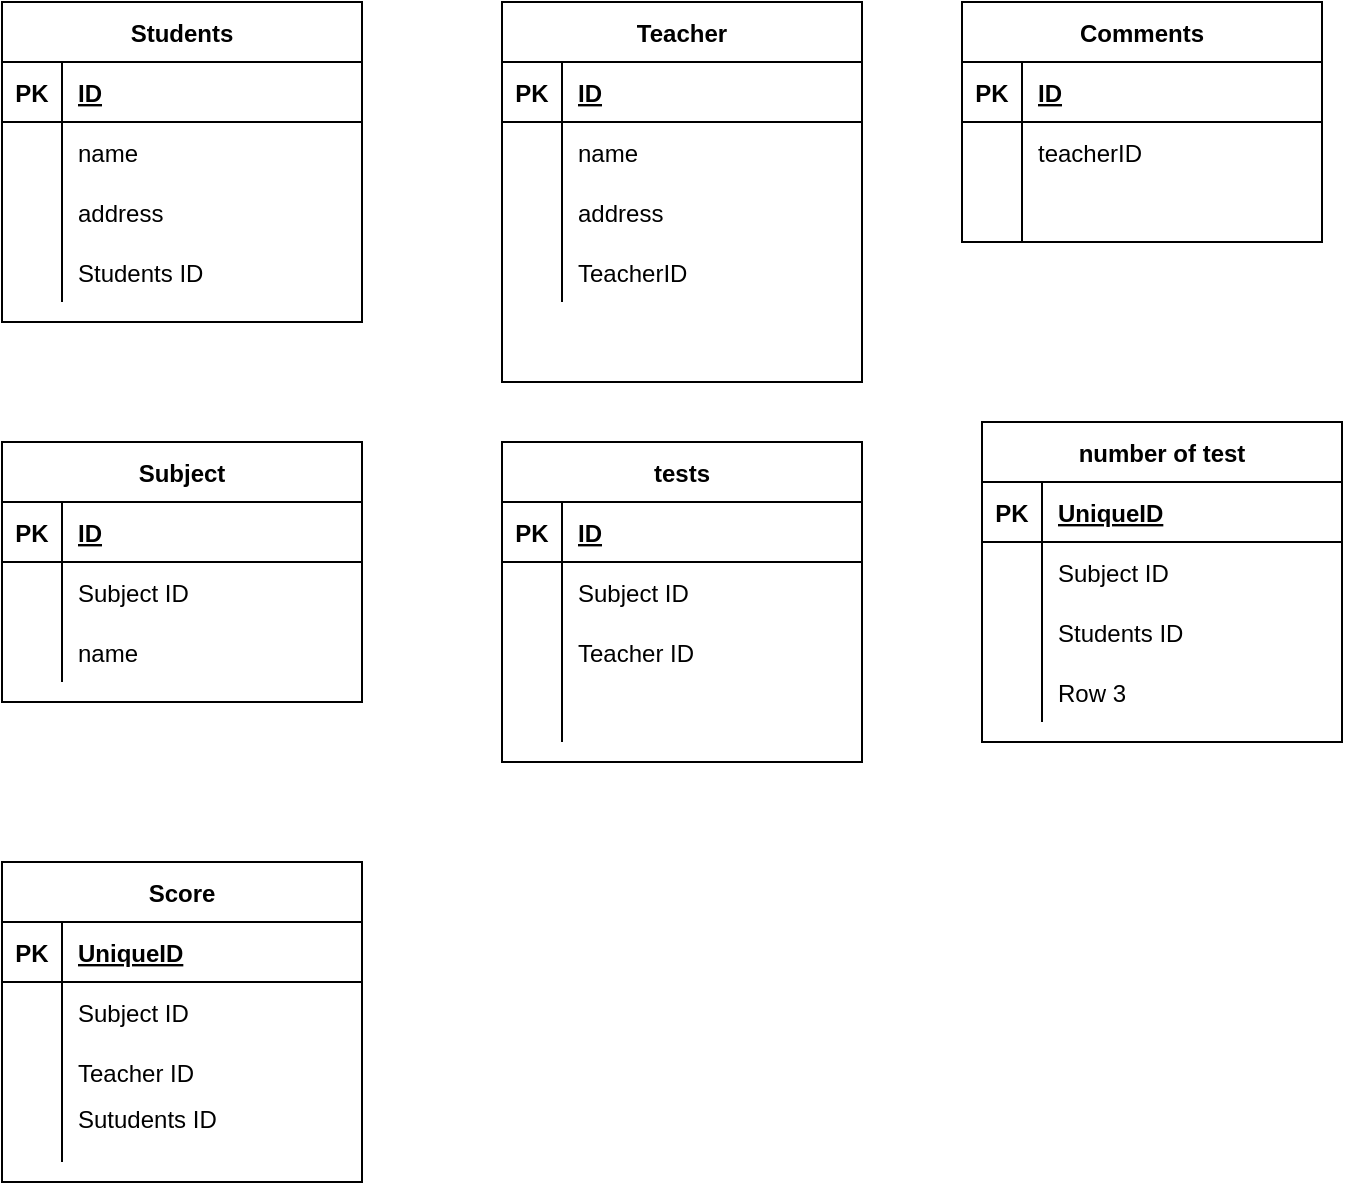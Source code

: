 <mxfile>
    <diagram id="0j1L4z6SkhJo532K58qa" name="ページ1">
        <mxGraphModel dx="728" dy="680" grid="1" gridSize="10" guides="1" tooltips="1" connect="1" arrows="1" fold="1" page="1" pageScale="1" pageWidth="827" pageHeight="1169" math="0" shadow="0">
            <root>
                <mxCell id="0"/>
                <mxCell id="1" parent="0"/>
                <mxCell id="2" value="&#10;Students&#10;" style="shape=table;startSize=30;container=1;collapsible=1;childLayout=tableLayout;fixedRows=1;rowLines=0;fontStyle=1;align=center;resizeLast=1;" vertex="1" parent="1">
                    <mxGeometry x="70" y="50" width="180" height="160" as="geometry"/>
                </mxCell>
                <mxCell id="3" value="" style="shape=partialRectangle;collapsible=0;dropTarget=0;pointerEvents=0;fillColor=none;top=0;left=0;bottom=1;right=0;points=[[0,0.5],[1,0.5]];portConstraint=eastwest;" vertex="1" parent="2">
                    <mxGeometry y="30" width="180" height="30" as="geometry"/>
                </mxCell>
                <mxCell id="4" value="PK" style="shape=partialRectangle;connectable=0;fillColor=none;top=0;left=0;bottom=0;right=0;fontStyle=1;overflow=hidden;" vertex="1" parent="3">
                    <mxGeometry width="30" height="30" as="geometry">
                        <mxRectangle width="30" height="30" as="alternateBounds"/>
                    </mxGeometry>
                </mxCell>
                <mxCell id="5" value="ID" style="shape=partialRectangle;connectable=0;fillColor=none;top=0;left=0;bottom=0;right=0;align=left;spacingLeft=6;fontStyle=5;overflow=hidden;" vertex="1" parent="3">
                    <mxGeometry x="30" width="150" height="30" as="geometry">
                        <mxRectangle width="150" height="30" as="alternateBounds"/>
                    </mxGeometry>
                </mxCell>
                <mxCell id="6" value="" style="shape=partialRectangle;collapsible=0;dropTarget=0;pointerEvents=0;fillColor=none;top=0;left=0;bottom=0;right=0;points=[[0,0.5],[1,0.5]];portConstraint=eastwest;" vertex="1" parent="2">
                    <mxGeometry y="60" width="180" height="30" as="geometry"/>
                </mxCell>
                <mxCell id="7" value="" style="shape=partialRectangle;connectable=0;fillColor=none;top=0;left=0;bottom=0;right=0;editable=1;overflow=hidden;" vertex="1" parent="6">
                    <mxGeometry width="30" height="30" as="geometry">
                        <mxRectangle width="30" height="30" as="alternateBounds"/>
                    </mxGeometry>
                </mxCell>
                <mxCell id="8" value="name" style="shape=partialRectangle;connectable=0;fillColor=none;top=0;left=0;bottom=0;right=0;align=left;spacingLeft=6;overflow=hidden;" vertex="1" parent="6">
                    <mxGeometry x="30" width="150" height="30" as="geometry">
                        <mxRectangle width="150" height="30" as="alternateBounds"/>
                    </mxGeometry>
                </mxCell>
                <mxCell id="9" value="" style="shape=partialRectangle;collapsible=0;dropTarget=0;pointerEvents=0;fillColor=none;top=0;left=0;bottom=0;right=0;points=[[0,0.5],[1,0.5]];portConstraint=eastwest;" vertex="1" parent="2">
                    <mxGeometry y="90" width="180" height="30" as="geometry"/>
                </mxCell>
                <mxCell id="10" value="" style="shape=partialRectangle;connectable=0;fillColor=none;top=0;left=0;bottom=0;right=0;editable=1;overflow=hidden;" vertex="1" parent="9">
                    <mxGeometry width="30" height="30" as="geometry">
                        <mxRectangle width="30" height="30" as="alternateBounds"/>
                    </mxGeometry>
                </mxCell>
                <mxCell id="11" value="address" style="shape=partialRectangle;connectable=0;fillColor=none;top=0;left=0;bottom=0;right=0;align=left;spacingLeft=6;overflow=hidden;" vertex="1" parent="9">
                    <mxGeometry x="30" width="150" height="30" as="geometry">
                        <mxRectangle width="150" height="30" as="alternateBounds"/>
                    </mxGeometry>
                </mxCell>
                <mxCell id="12" value="" style="shape=partialRectangle;collapsible=0;dropTarget=0;pointerEvents=0;fillColor=none;top=0;left=0;bottom=0;right=0;points=[[0,0.5],[1,0.5]];portConstraint=eastwest;" vertex="1" parent="2">
                    <mxGeometry y="120" width="180" height="30" as="geometry"/>
                </mxCell>
                <mxCell id="13" value="" style="shape=partialRectangle;connectable=0;fillColor=none;top=0;left=0;bottom=0;right=0;editable=1;overflow=hidden;" vertex="1" parent="12">
                    <mxGeometry width="30" height="30" as="geometry">
                        <mxRectangle width="30" height="30" as="alternateBounds"/>
                    </mxGeometry>
                </mxCell>
                <mxCell id="14" value="Students ID" style="shape=partialRectangle;connectable=0;fillColor=none;top=0;left=0;bottom=0;right=0;align=left;spacingLeft=6;overflow=hidden;" vertex="1" parent="12">
                    <mxGeometry x="30" width="150" height="30" as="geometry">
                        <mxRectangle width="150" height="30" as="alternateBounds"/>
                    </mxGeometry>
                </mxCell>
                <mxCell id="45" value="Teacher" style="shape=table;startSize=30;container=1;collapsible=1;childLayout=tableLayout;fixedRows=1;rowLines=0;fontStyle=1;align=center;resizeLast=1;" vertex="1" parent="1">
                    <mxGeometry x="320" y="50" width="180" height="190" as="geometry"/>
                </mxCell>
                <mxCell id="46" value="" style="shape=partialRectangle;collapsible=0;dropTarget=0;pointerEvents=0;fillColor=none;top=0;left=0;bottom=1;right=0;points=[[0,0.5],[1,0.5]];portConstraint=eastwest;" vertex="1" parent="45">
                    <mxGeometry y="30" width="180" height="30" as="geometry"/>
                </mxCell>
                <mxCell id="47" value="PK" style="shape=partialRectangle;connectable=0;fillColor=none;top=0;left=0;bottom=0;right=0;fontStyle=1;overflow=hidden;" vertex="1" parent="46">
                    <mxGeometry width="30" height="30" as="geometry">
                        <mxRectangle width="30" height="30" as="alternateBounds"/>
                    </mxGeometry>
                </mxCell>
                <mxCell id="48" value="ID" style="shape=partialRectangle;connectable=0;fillColor=none;top=0;left=0;bottom=0;right=0;align=left;spacingLeft=6;fontStyle=5;overflow=hidden;" vertex="1" parent="46">
                    <mxGeometry x="30" width="150" height="30" as="geometry">
                        <mxRectangle width="150" height="30" as="alternateBounds"/>
                    </mxGeometry>
                </mxCell>
                <mxCell id="49" value="" style="shape=partialRectangle;collapsible=0;dropTarget=0;pointerEvents=0;fillColor=none;top=0;left=0;bottom=0;right=0;points=[[0,0.5],[1,0.5]];portConstraint=eastwest;" vertex="1" parent="45">
                    <mxGeometry y="60" width="180" height="30" as="geometry"/>
                </mxCell>
                <mxCell id="50" value="" style="shape=partialRectangle;connectable=0;fillColor=none;top=0;left=0;bottom=0;right=0;editable=1;overflow=hidden;" vertex="1" parent="49">
                    <mxGeometry width="30" height="30" as="geometry">
                        <mxRectangle width="30" height="30" as="alternateBounds"/>
                    </mxGeometry>
                </mxCell>
                <mxCell id="51" value="name" style="shape=partialRectangle;connectable=0;fillColor=none;top=0;left=0;bottom=0;right=0;align=left;spacingLeft=6;overflow=hidden;" vertex="1" parent="49">
                    <mxGeometry x="30" width="150" height="30" as="geometry">
                        <mxRectangle width="150" height="30" as="alternateBounds"/>
                    </mxGeometry>
                </mxCell>
                <mxCell id="52" value="" style="shape=partialRectangle;collapsible=0;dropTarget=0;pointerEvents=0;fillColor=none;top=0;left=0;bottom=0;right=0;points=[[0,0.5],[1,0.5]];portConstraint=eastwest;" vertex="1" parent="45">
                    <mxGeometry y="90" width="180" height="30" as="geometry"/>
                </mxCell>
                <mxCell id="53" value="" style="shape=partialRectangle;connectable=0;fillColor=none;top=0;left=0;bottom=0;right=0;editable=1;overflow=hidden;" vertex="1" parent="52">
                    <mxGeometry width="30" height="30" as="geometry">
                        <mxRectangle width="30" height="30" as="alternateBounds"/>
                    </mxGeometry>
                </mxCell>
                <mxCell id="54" value="address" style="shape=partialRectangle;connectable=0;fillColor=none;top=0;left=0;bottom=0;right=0;align=left;spacingLeft=6;overflow=hidden;" vertex="1" parent="52">
                    <mxGeometry x="30" width="150" height="30" as="geometry">
                        <mxRectangle width="150" height="30" as="alternateBounds"/>
                    </mxGeometry>
                </mxCell>
                <mxCell id="55" value="" style="shape=partialRectangle;collapsible=0;dropTarget=0;pointerEvents=0;fillColor=none;top=0;left=0;bottom=0;right=0;points=[[0,0.5],[1,0.5]];portConstraint=eastwest;" vertex="1" parent="45">
                    <mxGeometry y="120" width="180" height="30" as="geometry"/>
                </mxCell>
                <mxCell id="56" value="" style="shape=partialRectangle;connectable=0;fillColor=none;top=0;left=0;bottom=0;right=0;editable=1;overflow=hidden;" vertex="1" parent="55">
                    <mxGeometry width="30" height="30" as="geometry">
                        <mxRectangle width="30" height="30" as="alternateBounds"/>
                    </mxGeometry>
                </mxCell>
                <mxCell id="57" value="TeacherID" style="shape=partialRectangle;connectable=0;fillColor=none;top=0;left=0;bottom=0;right=0;align=left;spacingLeft=6;overflow=hidden;" vertex="1" parent="55">
                    <mxGeometry x="30" width="150" height="30" as="geometry">
                        <mxRectangle width="150" height="30" as="alternateBounds"/>
                    </mxGeometry>
                </mxCell>
                <mxCell id="58" value="Subject" style="shape=table;startSize=30;container=1;collapsible=1;childLayout=tableLayout;fixedRows=1;rowLines=0;fontStyle=1;align=center;resizeLast=1;" vertex="1" parent="1">
                    <mxGeometry x="70" y="270" width="180" height="130" as="geometry"/>
                </mxCell>
                <mxCell id="59" value="" style="shape=partialRectangle;collapsible=0;dropTarget=0;pointerEvents=0;fillColor=none;top=0;left=0;bottom=1;right=0;points=[[0,0.5],[1,0.5]];portConstraint=eastwest;" vertex="1" parent="58">
                    <mxGeometry y="30" width="180" height="30" as="geometry"/>
                </mxCell>
                <mxCell id="60" value="PK" style="shape=partialRectangle;connectable=0;fillColor=none;top=0;left=0;bottom=0;right=0;fontStyle=1;overflow=hidden;" vertex="1" parent="59">
                    <mxGeometry width="30" height="30" as="geometry">
                        <mxRectangle width="30" height="30" as="alternateBounds"/>
                    </mxGeometry>
                </mxCell>
                <mxCell id="61" value="ID" style="shape=partialRectangle;connectable=0;fillColor=none;top=0;left=0;bottom=0;right=0;align=left;spacingLeft=6;fontStyle=5;overflow=hidden;" vertex="1" parent="59">
                    <mxGeometry x="30" width="150" height="30" as="geometry">
                        <mxRectangle width="150" height="30" as="alternateBounds"/>
                    </mxGeometry>
                </mxCell>
                <mxCell id="62" value="" style="shape=partialRectangle;collapsible=0;dropTarget=0;pointerEvents=0;fillColor=none;top=0;left=0;bottom=0;right=0;points=[[0,0.5],[1,0.5]];portConstraint=eastwest;" vertex="1" parent="58">
                    <mxGeometry y="60" width="180" height="30" as="geometry"/>
                </mxCell>
                <mxCell id="63" value="" style="shape=partialRectangle;connectable=0;fillColor=none;top=0;left=0;bottom=0;right=0;editable=1;overflow=hidden;" vertex="1" parent="62">
                    <mxGeometry width="30" height="30" as="geometry">
                        <mxRectangle width="30" height="30" as="alternateBounds"/>
                    </mxGeometry>
                </mxCell>
                <mxCell id="64" value="Subject ID" style="shape=partialRectangle;connectable=0;fillColor=none;top=0;left=0;bottom=0;right=0;align=left;spacingLeft=6;overflow=hidden;" vertex="1" parent="62">
                    <mxGeometry x="30" width="150" height="30" as="geometry">
                        <mxRectangle width="150" height="30" as="alternateBounds"/>
                    </mxGeometry>
                </mxCell>
                <mxCell id="65" value="" style="shape=partialRectangle;collapsible=0;dropTarget=0;pointerEvents=0;fillColor=none;top=0;left=0;bottom=0;right=0;points=[[0,0.5],[1,0.5]];portConstraint=eastwest;" vertex="1" parent="58">
                    <mxGeometry y="90" width="180" height="30" as="geometry"/>
                </mxCell>
                <mxCell id="66" value="" style="shape=partialRectangle;connectable=0;fillColor=none;top=0;left=0;bottom=0;right=0;editable=1;overflow=hidden;" vertex="1" parent="65">
                    <mxGeometry width="30" height="30" as="geometry">
                        <mxRectangle width="30" height="30" as="alternateBounds"/>
                    </mxGeometry>
                </mxCell>
                <mxCell id="67" value="name" style="shape=partialRectangle;connectable=0;fillColor=none;top=0;left=0;bottom=0;right=0;align=left;spacingLeft=6;overflow=hidden;" vertex="1" parent="65">
                    <mxGeometry x="30" width="150" height="30" as="geometry">
                        <mxRectangle width="150" height="30" as="alternateBounds"/>
                    </mxGeometry>
                </mxCell>
                <mxCell id="84" value="tests" style="shape=table;startSize=30;container=1;collapsible=1;childLayout=tableLayout;fixedRows=1;rowLines=0;fontStyle=1;align=center;resizeLast=1;" vertex="1" parent="1">
                    <mxGeometry x="320" y="270" width="180" height="160" as="geometry"/>
                </mxCell>
                <mxCell id="85" value="" style="shape=partialRectangle;collapsible=0;dropTarget=0;pointerEvents=0;fillColor=none;top=0;left=0;bottom=1;right=0;points=[[0,0.5],[1,0.5]];portConstraint=eastwest;" vertex="1" parent="84">
                    <mxGeometry y="30" width="180" height="30" as="geometry"/>
                </mxCell>
                <mxCell id="86" value="PK" style="shape=partialRectangle;connectable=0;fillColor=none;top=0;left=0;bottom=0;right=0;fontStyle=1;overflow=hidden;" vertex="1" parent="85">
                    <mxGeometry width="30" height="30" as="geometry">
                        <mxRectangle width="30" height="30" as="alternateBounds"/>
                    </mxGeometry>
                </mxCell>
                <mxCell id="87" value="ID" style="shape=partialRectangle;connectable=0;fillColor=none;top=0;left=0;bottom=0;right=0;align=left;spacingLeft=6;fontStyle=5;overflow=hidden;" vertex="1" parent="85">
                    <mxGeometry x="30" width="150" height="30" as="geometry">
                        <mxRectangle width="150" height="30" as="alternateBounds"/>
                    </mxGeometry>
                </mxCell>
                <mxCell id="88" value="" style="shape=partialRectangle;collapsible=0;dropTarget=0;pointerEvents=0;fillColor=none;top=0;left=0;bottom=0;right=0;points=[[0,0.5],[1,0.5]];portConstraint=eastwest;" vertex="1" parent="84">
                    <mxGeometry y="60" width="180" height="30" as="geometry"/>
                </mxCell>
                <mxCell id="89" value="" style="shape=partialRectangle;connectable=0;fillColor=none;top=0;left=0;bottom=0;right=0;editable=1;overflow=hidden;" vertex="1" parent="88">
                    <mxGeometry width="30" height="30" as="geometry">
                        <mxRectangle width="30" height="30" as="alternateBounds"/>
                    </mxGeometry>
                </mxCell>
                <mxCell id="90" value="Subject ID" style="shape=partialRectangle;connectable=0;fillColor=none;top=0;left=0;bottom=0;right=0;align=left;spacingLeft=6;overflow=hidden;" vertex="1" parent="88">
                    <mxGeometry x="30" width="150" height="30" as="geometry">
                        <mxRectangle width="150" height="30" as="alternateBounds"/>
                    </mxGeometry>
                </mxCell>
                <mxCell id="91" value="" style="shape=partialRectangle;collapsible=0;dropTarget=0;pointerEvents=0;fillColor=none;top=0;left=0;bottom=0;right=0;points=[[0,0.5],[1,0.5]];portConstraint=eastwest;" vertex="1" parent="84">
                    <mxGeometry y="90" width="180" height="30" as="geometry"/>
                </mxCell>
                <mxCell id="92" value="" style="shape=partialRectangle;connectable=0;fillColor=none;top=0;left=0;bottom=0;right=0;editable=1;overflow=hidden;" vertex="1" parent="91">
                    <mxGeometry width="30" height="30" as="geometry">
                        <mxRectangle width="30" height="30" as="alternateBounds"/>
                    </mxGeometry>
                </mxCell>
                <mxCell id="93" value="Teacher ID" style="shape=partialRectangle;connectable=0;fillColor=none;top=0;left=0;bottom=0;right=0;align=left;spacingLeft=6;overflow=hidden;" vertex="1" parent="91">
                    <mxGeometry x="30" width="150" height="30" as="geometry">
                        <mxRectangle width="150" height="30" as="alternateBounds"/>
                    </mxGeometry>
                </mxCell>
                <mxCell id="94" value="" style="shape=partialRectangle;collapsible=0;dropTarget=0;pointerEvents=0;fillColor=none;top=0;left=0;bottom=0;right=0;points=[[0,0.5],[1,0.5]];portConstraint=eastwest;" vertex="1" parent="84">
                    <mxGeometry y="120" width="180" height="30" as="geometry"/>
                </mxCell>
                <mxCell id="95" value="" style="shape=partialRectangle;connectable=0;fillColor=none;top=0;left=0;bottom=0;right=0;editable=1;overflow=hidden;" vertex="1" parent="94">
                    <mxGeometry width="30" height="30" as="geometry">
                        <mxRectangle width="30" height="30" as="alternateBounds"/>
                    </mxGeometry>
                </mxCell>
                <mxCell id="96" value="" style="shape=partialRectangle;connectable=0;fillColor=none;top=0;left=0;bottom=0;right=0;align=left;spacingLeft=6;overflow=hidden;" vertex="1" parent="94">
                    <mxGeometry x="30" width="150" height="30" as="geometry">
                        <mxRectangle width="150" height="30" as="alternateBounds"/>
                    </mxGeometry>
                </mxCell>
                <mxCell id="97" value="Comments" style="shape=table;startSize=30;container=1;collapsible=1;childLayout=tableLayout;fixedRows=1;rowLines=0;fontStyle=1;align=center;resizeLast=1;" vertex="1" parent="1">
                    <mxGeometry x="550" y="50" width="180" height="120" as="geometry"/>
                </mxCell>
                <mxCell id="98" value="" style="shape=partialRectangle;collapsible=0;dropTarget=0;pointerEvents=0;fillColor=none;top=0;left=0;bottom=1;right=0;points=[[0,0.5],[1,0.5]];portConstraint=eastwest;" vertex="1" parent="97">
                    <mxGeometry y="30" width="180" height="30" as="geometry"/>
                </mxCell>
                <mxCell id="99" value="PK" style="shape=partialRectangle;connectable=0;fillColor=none;top=0;left=0;bottom=0;right=0;fontStyle=1;overflow=hidden;" vertex="1" parent="98">
                    <mxGeometry width="30" height="30" as="geometry">
                        <mxRectangle width="30" height="30" as="alternateBounds"/>
                    </mxGeometry>
                </mxCell>
                <mxCell id="100" value="ID" style="shape=partialRectangle;connectable=0;fillColor=none;top=0;left=0;bottom=0;right=0;align=left;spacingLeft=6;fontStyle=5;overflow=hidden;" vertex="1" parent="98">
                    <mxGeometry x="30" width="150" height="30" as="geometry">
                        <mxRectangle width="150" height="30" as="alternateBounds"/>
                    </mxGeometry>
                </mxCell>
                <mxCell id="101" value="" style="shape=partialRectangle;collapsible=0;dropTarget=0;pointerEvents=0;fillColor=none;top=0;left=0;bottom=0;right=0;points=[[0,0.5],[1,0.5]];portConstraint=eastwest;" vertex="1" parent="97">
                    <mxGeometry y="60" width="180" height="30" as="geometry"/>
                </mxCell>
                <mxCell id="102" value="" style="shape=partialRectangle;connectable=0;fillColor=none;top=0;left=0;bottom=0;right=0;editable=1;overflow=hidden;" vertex="1" parent="101">
                    <mxGeometry width="30" height="30" as="geometry">
                        <mxRectangle width="30" height="30" as="alternateBounds"/>
                    </mxGeometry>
                </mxCell>
                <mxCell id="103" value="teacherID" style="shape=partialRectangle;connectable=0;fillColor=none;top=0;left=0;bottom=0;right=0;align=left;spacingLeft=6;overflow=hidden;" vertex="1" parent="101">
                    <mxGeometry x="30" width="150" height="30" as="geometry">
                        <mxRectangle width="150" height="30" as="alternateBounds"/>
                    </mxGeometry>
                </mxCell>
                <mxCell id="104" value="" style="shape=partialRectangle;collapsible=0;dropTarget=0;pointerEvents=0;fillColor=none;top=0;left=0;bottom=0;right=0;points=[[0,0.5],[1,0.5]];portConstraint=eastwest;" vertex="1" parent="97">
                    <mxGeometry y="90" width="180" height="30" as="geometry"/>
                </mxCell>
                <mxCell id="105" value="" style="shape=partialRectangle;connectable=0;fillColor=none;top=0;left=0;bottom=0;right=0;editable=1;overflow=hidden;" vertex="1" parent="104">
                    <mxGeometry width="30" height="30" as="geometry">
                        <mxRectangle width="30" height="30" as="alternateBounds"/>
                    </mxGeometry>
                </mxCell>
                <mxCell id="106" value="" style="shape=partialRectangle;connectable=0;fillColor=none;top=0;left=0;bottom=0;right=0;align=left;spacingLeft=6;overflow=hidden;" vertex="1" parent="104">
                    <mxGeometry x="30" width="150" height="30" as="geometry">
                        <mxRectangle width="150" height="30" as="alternateBounds"/>
                    </mxGeometry>
                </mxCell>
                <mxCell id="110" value="number of test" style="shape=table;startSize=30;container=1;collapsible=1;childLayout=tableLayout;fixedRows=1;rowLines=0;fontStyle=1;align=center;resizeLast=1;" vertex="1" parent="1">
                    <mxGeometry x="560" y="260" width="180" height="160" as="geometry"/>
                </mxCell>
                <mxCell id="111" value="" style="shape=partialRectangle;collapsible=0;dropTarget=0;pointerEvents=0;fillColor=none;top=0;left=0;bottom=1;right=0;points=[[0,0.5],[1,0.5]];portConstraint=eastwest;" vertex="1" parent="110">
                    <mxGeometry y="30" width="180" height="30" as="geometry"/>
                </mxCell>
                <mxCell id="112" value="PK" style="shape=partialRectangle;connectable=0;fillColor=none;top=0;left=0;bottom=0;right=0;fontStyle=1;overflow=hidden;" vertex="1" parent="111">
                    <mxGeometry width="30" height="30" as="geometry">
                        <mxRectangle width="30" height="30" as="alternateBounds"/>
                    </mxGeometry>
                </mxCell>
                <mxCell id="113" value="UniqueID" style="shape=partialRectangle;connectable=0;fillColor=none;top=0;left=0;bottom=0;right=0;align=left;spacingLeft=6;fontStyle=5;overflow=hidden;" vertex="1" parent="111">
                    <mxGeometry x="30" width="150" height="30" as="geometry">
                        <mxRectangle width="150" height="30" as="alternateBounds"/>
                    </mxGeometry>
                </mxCell>
                <mxCell id="114" value="" style="shape=partialRectangle;collapsible=0;dropTarget=0;pointerEvents=0;fillColor=none;top=0;left=0;bottom=0;right=0;points=[[0,0.5],[1,0.5]];portConstraint=eastwest;" vertex="1" parent="110">
                    <mxGeometry y="60" width="180" height="30" as="geometry"/>
                </mxCell>
                <mxCell id="115" value="" style="shape=partialRectangle;connectable=0;fillColor=none;top=0;left=0;bottom=0;right=0;editable=1;overflow=hidden;" vertex="1" parent="114">
                    <mxGeometry width="30" height="30" as="geometry">
                        <mxRectangle width="30" height="30" as="alternateBounds"/>
                    </mxGeometry>
                </mxCell>
                <mxCell id="116" value="Subject ID" style="shape=partialRectangle;connectable=0;fillColor=none;top=0;left=0;bottom=0;right=0;align=left;spacingLeft=6;overflow=hidden;" vertex="1" parent="114">
                    <mxGeometry x="30" width="150" height="30" as="geometry">
                        <mxRectangle width="150" height="30" as="alternateBounds"/>
                    </mxGeometry>
                </mxCell>
                <mxCell id="117" value="" style="shape=partialRectangle;collapsible=0;dropTarget=0;pointerEvents=0;fillColor=none;top=0;left=0;bottom=0;right=0;points=[[0,0.5],[1,0.5]];portConstraint=eastwest;" vertex="1" parent="110">
                    <mxGeometry y="90" width="180" height="30" as="geometry"/>
                </mxCell>
                <mxCell id="118" value="" style="shape=partialRectangle;connectable=0;fillColor=none;top=0;left=0;bottom=0;right=0;editable=1;overflow=hidden;" vertex="1" parent="117">
                    <mxGeometry width="30" height="30" as="geometry">
                        <mxRectangle width="30" height="30" as="alternateBounds"/>
                    </mxGeometry>
                </mxCell>
                <mxCell id="119" value="Students ID" style="shape=partialRectangle;connectable=0;fillColor=none;top=0;left=0;bottom=0;right=0;align=left;spacingLeft=6;overflow=hidden;" vertex="1" parent="117">
                    <mxGeometry x="30" width="150" height="30" as="geometry">
                        <mxRectangle width="150" height="30" as="alternateBounds"/>
                    </mxGeometry>
                </mxCell>
                <mxCell id="120" value="" style="shape=partialRectangle;collapsible=0;dropTarget=0;pointerEvents=0;fillColor=none;top=0;left=0;bottom=0;right=0;points=[[0,0.5],[1,0.5]];portConstraint=eastwest;" vertex="1" parent="110">
                    <mxGeometry y="120" width="180" height="30" as="geometry"/>
                </mxCell>
                <mxCell id="121" value="" style="shape=partialRectangle;connectable=0;fillColor=none;top=0;left=0;bottom=0;right=0;editable=1;overflow=hidden;" vertex="1" parent="120">
                    <mxGeometry width="30" height="30" as="geometry">
                        <mxRectangle width="30" height="30" as="alternateBounds"/>
                    </mxGeometry>
                </mxCell>
                <mxCell id="122" value="Row 3" style="shape=partialRectangle;connectable=0;fillColor=none;top=0;left=0;bottom=0;right=0;align=left;spacingLeft=6;overflow=hidden;" vertex="1" parent="120">
                    <mxGeometry x="30" width="150" height="30" as="geometry">
                        <mxRectangle width="150" height="30" as="alternateBounds"/>
                    </mxGeometry>
                </mxCell>
                <mxCell id="123" value="Score" style="shape=table;startSize=30;container=1;collapsible=1;childLayout=tableLayout;fixedRows=1;rowLines=0;fontStyle=1;align=center;resizeLast=1;" vertex="1" parent="1">
                    <mxGeometry x="70" y="480" width="180" height="160" as="geometry"/>
                </mxCell>
                <mxCell id="124" value="" style="shape=partialRectangle;collapsible=0;dropTarget=0;pointerEvents=0;fillColor=none;top=0;left=0;bottom=1;right=0;points=[[0,0.5],[1,0.5]];portConstraint=eastwest;" vertex="1" parent="123">
                    <mxGeometry y="30" width="180" height="30" as="geometry"/>
                </mxCell>
                <mxCell id="125" value="PK" style="shape=partialRectangle;connectable=0;fillColor=none;top=0;left=0;bottom=0;right=0;fontStyle=1;overflow=hidden;" vertex="1" parent="124">
                    <mxGeometry width="30" height="30" as="geometry">
                        <mxRectangle width="30" height="30" as="alternateBounds"/>
                    </mxGeometry>
                </mxCell>
                <mxCell id="126" value="UniqueID" style="shape=partialRectangle;connectable=0;fillColor=none;top=0;left=0;bottom=0;right=0;align=left;spacingLeft=6;fontStyle=5;overflow=hidden;" vertex="1" parent="124">
                    <mxGeometry x="30" width="150" height="30" as="geometry">
                        <mxRectangle width="150" height="30" as="alternateBounds"/>
                    </mxGeometry>
                </mxCell>
                <mxCell id="127" value="" style="shape=partialRectangle;collapsible=0;dropTarget=0;pointerEvents=0;fillColor=none;top=0;left=0;bottom=0;right=0;points=[[0,0.5],[1,0.5]];portConstraint=eastwest;" vertex="1" parent="123">
                    <mxGeometry y="60" width="180" height="30" as="geometry"/>
                </mxCell>
                <mxCell id="128" value="" style="shape=partialRectangle;connectable=0;fillColor=none;top=0;left=0;bottom=0;right=0;editable=1;overflow=hidden;" vertex="1" parent="127">
                    <mxGeometry width="30" height="30" as="geometry">
                        <mxRectangle width="30" height="30" as="alternateBounds"/>
                    </mxGeometry>
                </mxCell>
                <mxCell id="129" value="Subject ID" style="shape=partialRectangle;connectable=0;fillColor=none;top=0;left=0;bottom=0;right=0;align=left;spacingLeft=6;overflow=hidden;" vertex="1" parent="127">
                    <mxGeometry x="30" width="150" height="30" as="geometry">
                        <mxRectangle width="150" height="30" as="alternateBounds"/>
                    </mxGeometry>
                </mxCell>
                <mxCell id="130" value="" style="shape=partialRectangle;collapsible=0;dropTarget=0;pointerEvents=0;fillColor=none;top=0;left=0;bottom=0;right=0;points=[[0,0.5],[1,0.5]];portConstraint=eastwest;" vertex="1" parent="123">
                    <mxGeometry y="90" width="180" height="30" as="geometry"/>
                </mxCell>
                <mxCell id="131" value="" style="shape=partialRectangle;connectable=0;fillColor=none;top=0;left=0;bottom=0;right=0;editable=1;overflow=hidden;" vertex="1" parent="130">
                    <mxGeometry width="30" height="30" as="geometry">
                        <mxRectangle width="30" height="30" as="alternateBounds"/>
                    </mxGeometry>
                </mxCell>
                <mxCell id="132" value="Teacher ID" style="shape=partialRectangle;connectable=0;fillColor=none;top=0;left=0;bottom=0;right=0;align=left;spacingLeft=6;overflow=hidden;" vertex="1" parent="130">
                    <mxGeometry x="30" width="150" height="30" as="geometry">
                        <mxRectangle width="150" height="30" as="alternateBounds"/>
                    </mxGeometry>
                </mxCell>
                <mxCell id="133" value="" style="shape=partialRectangle;collapsible=0;dropTarget=0;pointerEvents=0;fillColor=none;top=0;left=0;bottom=0;right=0;points=[[0,0.5],[1,0.5]];portConstraint=eastwest;" vertex="1" parent="123">
                    <mxGeometry y="120" width="180" height="30" as="geometry"/>
                </mxCell>
                <mxCell id="134" value="" style="shape=partialRectangle;connectable=0;fillColor=none;top=0;left=0;bottom=0;right=0;editable=1;overflow=hidden;" vertex="1" parent="133">
                    <mxGeometry width="30" height="30" as="geometry">
                        <mxRectangle width="30" height="30" as="alternateBounds"/>
                    </mxGeometry>
                </mxCell>
                <mxCell id="135" value="Sutudents ID&#10;" style="shape=partialRectangle;connectable=0;fillColor=none;top=0;left=0;bottom=0;right=0;align=left;spacingLeft=6;overflow=hidden;" vertex="1" parent="133">
                    <mxGeometry x="30" width="150" height="30" as="geometry">
                        <mxRectangle width="150" height="30" as="alternateBounds"/>
                    </mxGeometry>
                </mxCell>
            </root>
        </mxGraphModel>
    </diagram>
</mxfile>